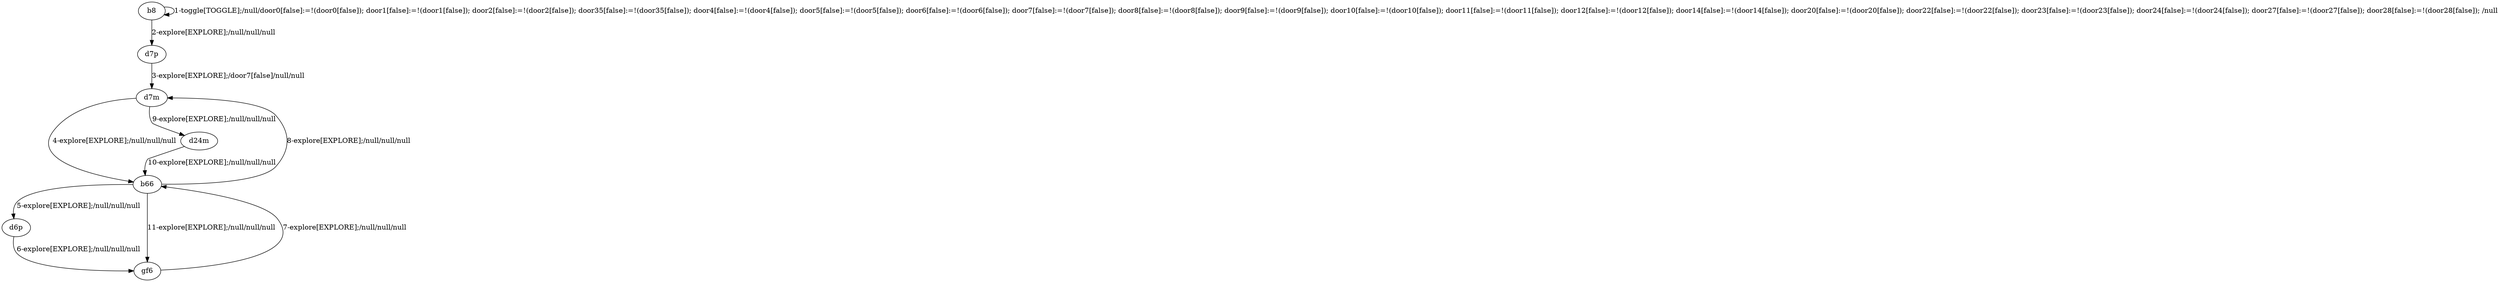 # Total number of goals covered by this test: 5
# b66 --> d6p
# gf6 --> b66
# d7m --> d24m
# b66 --> d7m
# d6p --> gf6

digraph g {
"b8" -> "b8" [label = "1-toggle[TOGGLE];/null/door0[false]:=!(door0[false]); door1[false]:=!(door1[false]); door2[false]:=!(door2[false]); door35[false]:=!(door35[false]); door4[false]:=!(door4[false]); door5[false]:=!(door5[false]); door6[false]:=!(door6[false]); door7[false]:=!(door7[false]); door8[false]:=!(door8[false]); door9[false]:=!(door9[false]); door10[false]:=!(door10[false]); door11[false]:=!(door11[false]); door12[false]:=!(door12[false]); door14[false]:=!(door14[false]); door20[false]:=!(door20[false]); door22[false]:=!(door22[false]); door23[false]:=!(door23[false]); door24[false]:=!(door24[false]); door27[false]:=!(door27[false]); door28[false]:=!(door28[false]); /null"];
"b8" -> "d7p" [label = "2-explore[EXPLORE];/null/null/null"];
"d7p" -> "d7m" [label = "3-explore[EXPLORE];/door7[false]/null/null"];
"d7m" -> "b66" [label = "4-explore[EXPLORE];/null/null/null"];
"b66" -> "d6p" [label = "5-explore[EXPLORE];/null/null/null"];
"d6p" -> "gf6" [label = "6-explore[EXPLORE];/null/null/null"];
"gf6" -> "b66" [label = "7-explore[EXPLORE];/null/null/null"];
"b66" -> "d7m" [label = "8-explore[EXPLORE];/null/null/null"];
"d7m" -> "d24m" [label = "9-explore[EXPLORE];/null/null/null"];
"d24m" -> "b66" [label = "10-explore[EXPLORE];/null/null/null"];
"b66" -> "gf6" [label = "11-explore[EXPLORE];/null/null/null"];
}
